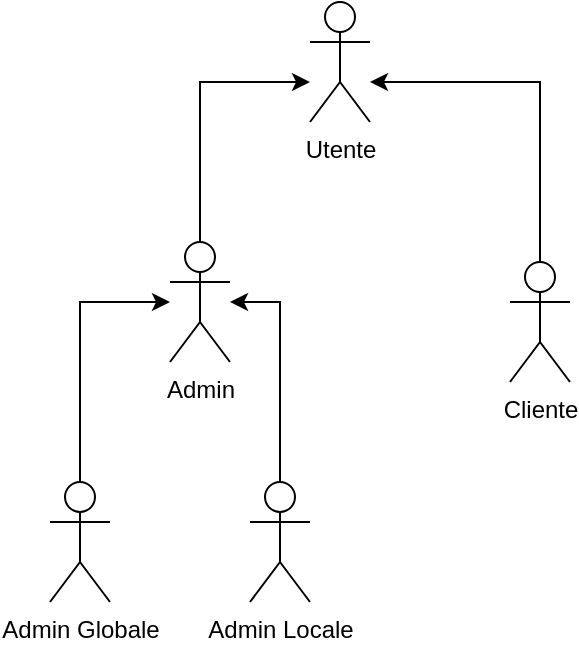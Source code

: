 <mxfile version="24.7.17">
  <diagram name="Page-1" id="929967ad-93f9-6ef4-fab6-5d389245f69c">
    <mxGraphModel dx="895" dy="553" grid="1" gridSize="10" guides="1" tooltips="1" connect="1" arrows="1" fold="1" page="1" pageScale="1.5" pageWidth="1169" pageHeight="826" background="none" math="0" shadow="0">
      <root>
        <mxCell id="0" style=";html=1;" />
        <mxCell id="1" style=";html=1;" parent="0" />
        <mxCell id="ePUQpkzo7ko2c0lcYNFo-2" value="Utente" style="shape=umlActor;verticalLabelPosition=bottom;verticalAlign=top;html=1;outlineConnect=0;" vertex="1" parent="1">
          <mxGeometry x="190" y="630" width="30" height="60" as="geometry" />
        </mxCell>
        <mxCell id="ePUQpkzo7ko2c0lcYNFo-10" style="edgeStyle=orthogonalEdgeStyle;rounded=0;orthogonalLoop=1;jettySize=auto;html=1;" edge="1" parent="1" source="ePUQpkzo7ko2c0lcYNFo-3" target="ePUQpkzo7ko2c0lcYNFo-8">
          <mxGeometry relative="1" as="geometry">
            <Array as="points">
              <mxPoint x="75" y="780" />
            </Array>
          </mxGeometry>
        </mxCell>
        <mxCell id="ePUQpkzo7ko2c0lcYNFo-3" value="Admin Globale" style="shape=umlActor;verticalLabelPosition=bottom;verticalAlign=top;html=1;outlineConnect=0;" vertex="1" parent="1">
          <mxGeometry x="60" y="870" width="30" height="60" as="geometry" />
        </mxCell>
        <mxCell id="ePUQpkzo7ko2c0lcYNFo-11" style="edgeStyle=orthogonalEdgeStyle;rounded=0;orthogonalLoop=1;jettySize=auto;html=1;" edge="1" parent="1" source="ePUQpkzo7ko2c0lcYNFo-4" target="ePUQpkzo7ko2c0lcYNFo-8">
          <mxGeometry relative="1" as="geometry">
            <Array as="points">
              <mxPoint x="175" y="780" />
            </Array>
          </mxGeometry>
        </mxCell>
        <mxCell id="ePUQpkzo7ko2c0lcYNFo-4" value="Admin Locale" style="shape=umlActor;verticalLabelPosition=bottom;verticalAlign=top;html=1;outlineConnect=0;" vertex="1" parent="1">
          <mxGeometry x="160" y="870" width="30" height="60" as="geometry" />
        </mxCell>
        <mxCell id="ePUQpkzo7ko2c0lcYNFo-12" style="edgeStyle=orthogonalEdgeStyle;rounded=0;orthogonalLoop=1;jettySize=auto;html=1;" edge="1" parent="1" source="ePUQpkzo7ko2c0lcYNFo-8" target="ePUQpkzo7ko2c0lcYNFo-2">
          <mxGeometry relative="1" as="geometry">
            <mxPoint x="130" y="740" as="sourcePoint" />
            <Array as="points">
              <mxPoint x="135" y="670" />
            </Array>
          </mxGeometry>
        </mxCell>
        <mxCell id="ePUQpkzo7ko2c0lcYNFo-8" value="Admin" style="shape=umlActor;verticalLabelPosition=bottom;verticalAlign=top;html=1;outlineConnect=0;" vertex="1" parent="1">
          <mxGeometry x="120" y="750" width="30" height="60" as="geometry" />
        </mxCell>
        <mxCell id="ePUQpkzo7ko2c0lcYNFo-13" style="edgeStyle=orthogonalEdgeStyle;rounded=0;orthogonalLoop=1;jettySize=auto;html=1;" edge="1" parent="1" source="ePUQpkzo7ko2c0lcYNFo-9" target="ePUQpkzo7ko2c0lcYNFo-2">
          <mxGeometry relative="1" as="geometry">
            <mxPoint x="180" y="670" as="targetPoint" />
            <Array as="points">
              <mxPoint x="305" y="670" />
            </Array>
          </mxGeometry>
        </mxCell>
        <mxCell id="ePUQpkzo7ko2c0lcYNFo-9" value="Cliente" style="shape=umlActor;verticalLabelPosition=bottom;verticalAlign=top;html=1;outlineConnect=0;" vertex="1" parent="1">
          <mxGeometry x="290" y="760" width="30" height="60" as="geometry" />
        </mxCell>
      </root>
    </mxGraphModel>
  </diagram>
</mxfile>
